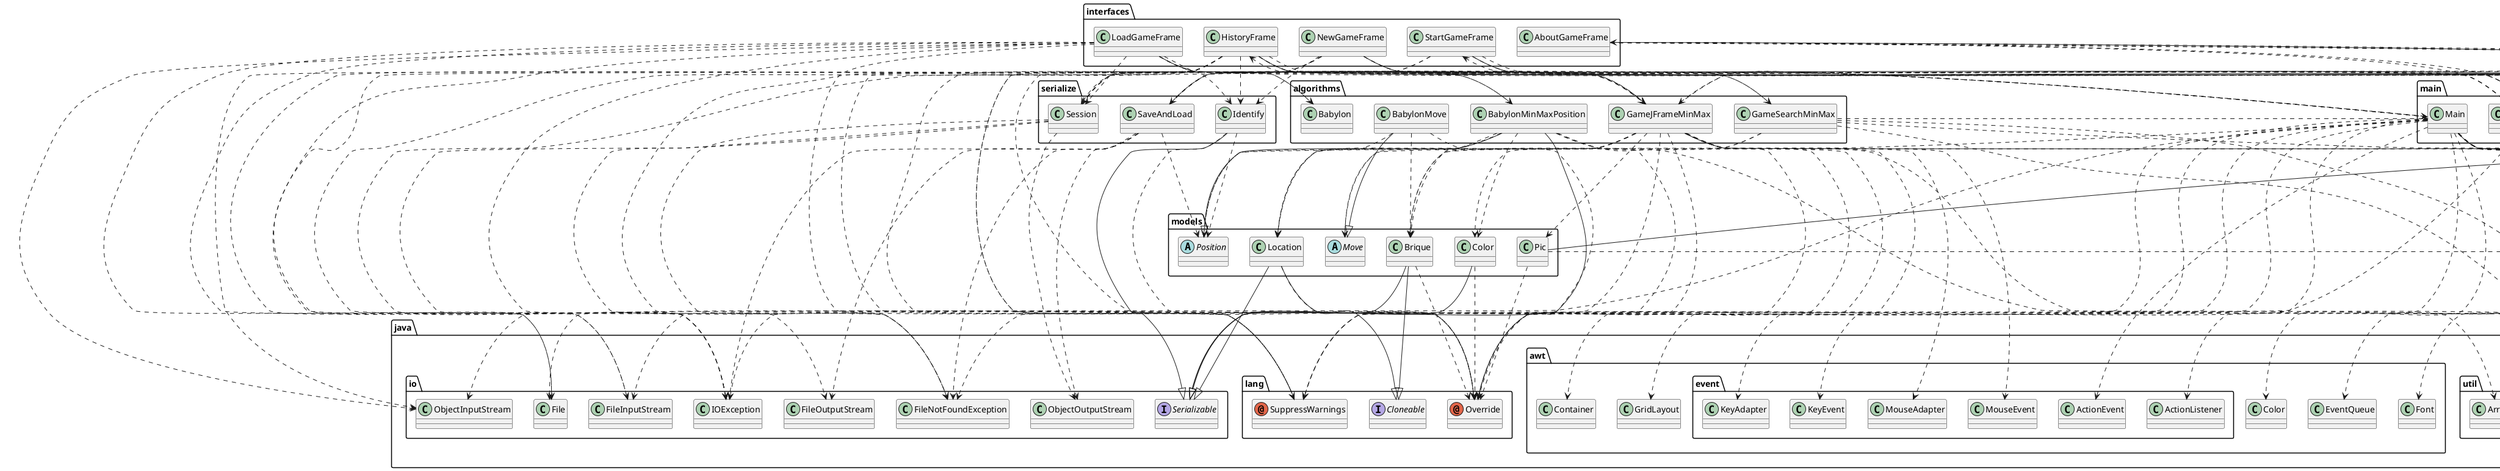 @startuml
abstract class models.Move
abstract class models.Position
annotation java.lang.Override
annotation java.lang.SuppressWarnings
class algorithms.Babylon
class algorithms.BabylonMinMaxPosition
class algorithms.BabylonMove
class algorithms.GameJFrameMinMax
class algorithms.GameSearchMinMax
class interfaces.AboutGameFrame
class interfaces.HistoryFrame
class interfaces.LoadGameFrame
class interfaces.NewGameFrame
class interfaces.StartGameFrame
class java.awt.Color
class java.awt.Container
class java.awt.EventQueue
class java.awt.Font
class java.awt.GridLayout
class java.awt.event.ActionEvent
class java.awt.event.ActionListener
class java.awt.event.KeyAdapter
class java.awt.event.KeyEvent
class java.awt.event.MouseAdapter
class java.awt.event.MouseEvent
class java.io.File
class java.io.FileInputStream
class java.io.FileNotFoundException
class java.io.FileOutputStream
class java.io.IOException
class java.io.ObjectInputStream
class java.io.ObjectOutputStream
class java.util.ArrayList
class java.util.List
class java.util.Random
class javax.swing.BorderFactory
class javax.swing.DefaultComboBoxModel
class javax.swing.JButton
class javax.swing.JComboBox
class javax.swing.JFrame
class javax.swing.JLabel
class javax.swing.JOptionPane
class javax.swing.JPanel
class javax.swing.SwingConstants
class javax.swing.border.EmptyBorder
class javax.swing.table.DefaultTableModel
class main.Main
class main.WelcomeFrame
class models.Brique
class models.Color
class models.Location
class models.Pic
class serialize.Identify
class serialize.SaveAndLoad
class serialize.Session
interface java.io.Serializable
interface java.lang.Cloneable
algorithms.BabylonMinMaxPosition ..> models.Move
algorithms.BabylonMinMaxPosition --|> models.Position
algorithms.BabylonMinMaxPosition ..> java.lang.Override
algorithms.BabylonMinMaxPosition ..> java.util.ArrayList
algorithms.BabylonMinMaxPosition ..> java.util.List
algorithms.BabylonMinMaxPosition ..> models.Brique
algorithms.BabylonMinMaxPosition ..> models.Color
algorithms.BabylonMinMaxPosition ..> models.Location
algorithms.BabylonMinMaxPosition --|> java.io.Serializable
algorithms.BabylonMove --|> models.Move
algorithms.BabylonMove ..> java.lang.Override
algorithms.BabylonMove ..> models.Brique
algorithms.BabylonMove ..> models.Location
algorithms.GameJFrameMinMax ..> models.Position
algorithms.GameJFrameMinMax ..> java.lang.Override
algorithms.GameJFrameMinMax ..> java.lang.SuppressWarnings
algorithms.GameJFrameMinMax ..> java.awt.Container
algorithms.GameJFrameMinMax ..> java.awt.GridLayout
algorithms.GameJFrameMinMax ..> java.awt.event.KeyAdapter
algorithms.GameJFrameMinMax ..> java.awt.event.KeyEvent
algorithms.GameJFrameMinMax ..> java.awt.event.MouseAdapter
algorithms.GameJFrameMinMax ..> java.awt.event.MouseEvent
algorithms.GameJFrameMinMax --|> javax.swing.JFrame
algorithms.GameJFrameMinMax ..> javax.swing.JOptionPane
algorithms.GameJFrameMinMax ..> main.Main
algorithms.GameJFrameMinMax ..> models.Brique
algorithms.GameJFrameMinMax ..> models.Color
algorithms.GameJFrameMinMax ..> models.Location
algorithms.GameJFrameMinMax ..> models.Pic
algorithms.GameJFrameMinMax ..> serialize.SaveAndLoad
algorithms.GameJFrameMinMax ..> serialize.Session
algorithms.GameSearchMinMax ..> models.Move
algorithms.GameSearchMinMax ..> java.util.List
algorithms.GameSearchMinMax ..> java.util.Random
algorithms.GameSearchMinMax ..> javax.swing.JOptionPane
algorithms.GameSearchMinMax ..> main.Main
algorithms.GameSearchMinMax ..> models.Brique
interfaces.AboutGameFrame ..> java.lang.Override
interfaces.AboutGameFrame ..> java.lang.SuppressWarnings
interfaces.AboutGameFrame --|> javax.swing.JFrame
interfaces.AboutGameFrame ..> javax.swing.JOptionPane
interfaces.AboutGameFrame ..> main.WelcomeFrame
interfaces.HistoryFrame ..> java.lang.Override
interfaces.HistoryFrame ..> java.lang.SuppressWarnings
interfaces.HistoryFrame ..> java.io.File
interfaces.HistoryFrame ..> java.io.FileInputStream
interfaces.HistoryFrame ..> java.io.FileNotFoundException
interfaces.HistoryFrame ..> java.io.IOException
interfaces.HistoryFrame ..> java.io.ObjectInputStream
interfaces.HistoryFrame --|> javax.swing.JFrame
interfaces.HistoryFrame ..> javax.swing.JOptionPane
interfaces.HistoryFrame ..> javax.swing.table.DefaultTableModel
interfaces.HistoryFrame ..> main.WelcomeFrame
interfaces.HistoryFrame ..> serialize.Identify
interfaces.LoadGameFrame ..> java.lang.SuppressWarnings
interfaces.LoadGameFrame ..> algorithms.GameJFrameMinMax
interfaces.LoadGameFrame ..> java.io.File
interfaces.LoadGameFrame ..> java.io.FileInputStream
interfaces.LoadGameFrame ..> java.io.FileNotFoundException
interfaces.LoadGameFrame ..> java.io.IOException
interfaces.LoadGameFrame ..> java.io.ObjectInputStream
interfaces.LoadGameFrame --|> javax.swing.JFrame
interfaces.LoadGameFrame ..> javax.swing.JOptionPane
interfaces.LoadGameFrame ..> javax.swing.table.DefaultTableModel
interfaces.LoadGameFrame ..> serialize.Identify
interfaces.LoadGameFrame ..> serialize.Session
interfaces.NewGameFrame ..> java.lang.SuppressWarnings
interfaces.NewGameFrame ..> algorithms.GameJFrameMinMax
interfaces.NewGameFrame ..> java.io.IOException
interfaces.NewGameFrame --|> javax.swing.JFrame
interfaces.NewGameFrame ..> javax.swing.JOptionPane
interfaces.NewGameFrame ..> serialize.Identify
interfaces.NewGameFrame ..> serialize.Session
interfaces.StartGameFrame ..> java.lang.Override
interfaces.StartGameFrame ..> java.lang.SuppressWarnings
interfaces.StartGameFrame --|> javax.swing.JFrame
interfaces.StartGameFrame ..> javax.swing.JOptionPane
interfaces.StartGameFrame ..> main.WelcomeFrame
main.Main ..> models.Position
main.Main ..> java.lang.Override
main.Main ..> algorithms.GameJFrameMinMax
main.Main ..> java.awt.Color
main.Main ..> java.awt.EventQueue
main.Main ..> java.awt.Font
main.Main ..> java.awt.event.ActionEvent
main.Main ..> java.awt.event.ActionListener
main.Main ..> java.io.File
main.Main ..> java.io.FileInputStream
main.Main ..> java.io.FileNotFoundException
main.Main ..> java.io.IOException
main.Main ..> java.io.ObjectInputStream
main.Main ..> javax.swing.DefaultComboBoxModel
main.Main ..> javax.swing.JButton
main.Main ..> javax.swing.JComboBox
main.Main --|> javax.swing.JFrame
main.Main ..> javax.swing.JLabel
main.Main ..> javax.swing.JOptionPane
main.Main ..> javax.swing.JPanel
main.Main ..> javax.swing.SwingConstants
main.Main ..> javax.swing.border.EmptyBorder
main.Main ..> serialize.SaveAndLoad
main.WelcomeFrame ..> java.lang.SuppressWarnings
main.WelcomeFrame ..> interfaces.AboutGameFrame
main.WelcomeFrame ..> interfaces.HistoryFrame
main.WelcomeFrame ..> interfaces.StartGameFrame
main.WelcomeFrame --|> javax.swing.JFrame
main.WelcomeFrame ..> javax.swing.JOptionPane
models.Brique ..> java.lang.Override
models.Brique --|> java.io.Serializable
models.Brique --|> java.lang.Cloneable
models.Color ..> java.lang.Override
models.Color --|> java.io.Serializable
models.Location ..> java.lang.Override
models.Location --|> java.io.Serializable
models.Location --|> java.lang.Cloneable
models.Pic ..> java.lang.Override
models.Pic ..> javax.swing.BorderFactory
models.Pic --|> javax.swing.JButton
serialize.Identify ..> models.Position
serialize.Identify ..> java.lang.Override
serialize.Identify --|> java.io.Serializable
serialize.SaveAndLoad ..> models.Position
serialize.SaveAndLoad ..> algorithms.Babylon
serialize.SaveAndLoad ..> algorithms.BabylonMinMaxPosition
serialize.SaveAndLoad ..> algorithms.GameJFrameMinMax
serialize.SaveAndLoad ..> algorithms.GameSearchMinMax
serialize.SaveAndLoad ..> java.io.FileNotFoundException
serialize.SaveAndLoad ..> java.io.FileOutputStream
serialize.SaveAndLoad ..> java.io.IOException
serialize.SaveAndLoad ..> java.io.ObjectOutputStream
serialize.SaveAndLoad ..> main.Main
serialize.Session ..> algorithms.Babylon
serialize.Session ..> algorithms.BabylonMinMaxPosition
serialize.Session ..> algorithms.GameSearchMinMax
serialize.Session ..> java.io.FileNotFoundException
serialize.Session ..> java.io.FileOutputStream
serialize.Session ..> java.io.IOException
serialize.Session ..> java.io.ObjectOutputStream
@enduml
